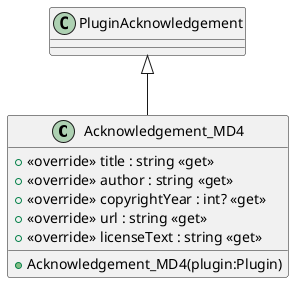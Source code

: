 @startuml
class Acknowledgement_MD4 {
    + Acknowledgement_MD4(plugin:Plugin)
    + <<override>> title : string <<get>>
    + <<override>> author : string <<get>>
    + <<override>> copyrightYear : int? <<get>>
    + <<override>> url : string <<get>>
    + <<override>> licenseText : string <<get>>
}
PluginAcknowledgement <|-- Acknowledgement_MD4
@enduml
